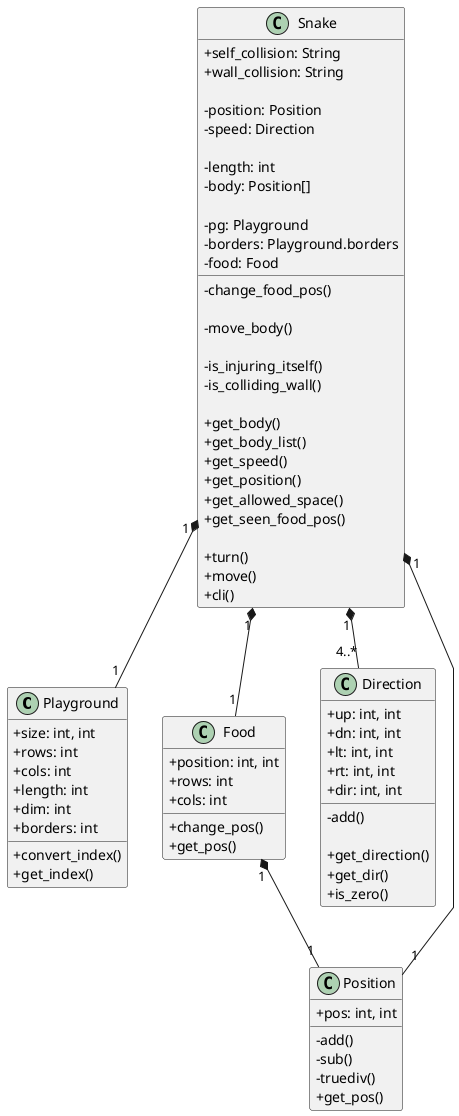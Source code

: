 @startuml

skinparam classAttributeIconSize 0
skinparam linetype polyline
class Playground {
    +size: int, int
    +rows: int
    +cols: int
    +length: int
    +dim: int
    +borders: int

    +convert_index()
    +get_index()
}
class Food {
    +position: int, int
    +rows: int
    +cols: int

    +change_pos()
    +get_pos()
}
class Direction{
    +up: int, int
    +dn: int, int
    +lt: int, int
    +rt: int, int
    +dir: int, int

    -add()

    +get_direction()
    +get_dir()
    +is_zero()
}
class Position{
    +pos: int, int
    -add()
    -sub()
    -truediv()
    +get_pos()
}


class Snake{
    +self_collision: String
    +wall_collision: String

    -position: Position
    -speed: Direction

    -length: int
    -body: Position[]

    -pg: Playground
    -borders: Playground.borders
    -food: Food

    -change_food_pos()

    -move_body()

    -is_injuring_itself()
    -is_colliding_wall()

    +get_body()
    +get_body_list()
    +get_speed()
    +get_position()
    +get_allowed_space()
    +get_seen_food_pos()

    +turn()
    +move()
    +cli()
}

Food "1" *-- "1" Position
Snake "1" *-- "1" Position
Snake "1" *-- "4..*" Direction
Snake "1" *-- "1" Playground
Snake "1" *-- "1" Food

@enduml